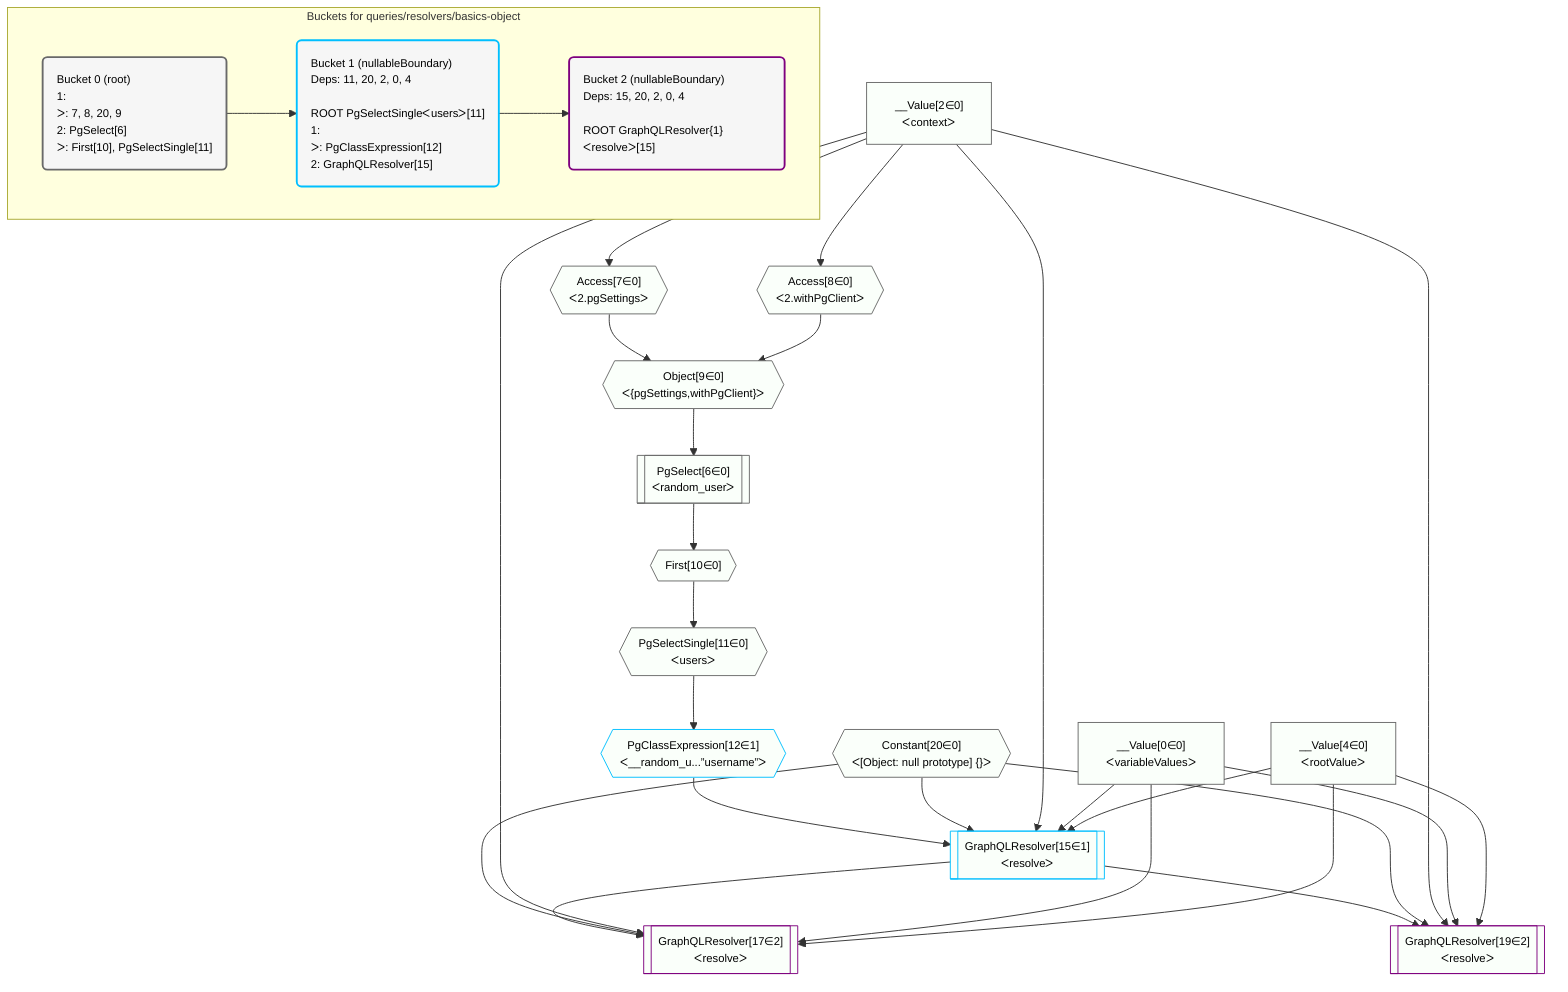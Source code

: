 %%{init: {'themeVariables': { 'fontSize': '12px'}}}%%
graph TD
    classDef path fill:#eee,stroke:#000,color:#000
    classDef plan fill:#fff,stroke-width:1px,color:#000
    classDef itemplan fill:#fff,stroke-width:2px,color:#000
    classDef unbatchedplan fill:#dff,stroke-width:1px,color:#000
    classDef sideeffectplan fill:#fcc,stroke-width:2px,color:#000
    classDef bucket fill:#f6f6f6,color:#000,stroke-width:2px,text-align:left


    %% plan dependencies
    Object9{{"Object[9∈0]<br />ᐸ{pgSettings,withPgClient}ᐳ"}}:::plan
    Access7{{"Access[7∈0]<br />ᐸ2.pgSettingsᐳ"}}:::plan
    Access8{{"Access[8∈0]<br />ᐸ2.withPgClientᐳ"}}:::plan
    Access7 & Access8 --> Object9
    PgSelect6[["PgSelect[6∈0]<br />ᐸrandom_userᐳ"]]:::plan
    Object9 --> PgSelect6
    __Value2["__Value[2∈0]<br />ᐸcontextᐳ"]:::plan
    __Value2 --> Access7
    __Value2 --> Access8
    First10{{"First[10∈0]"}}:::plan
    PgSelect6 --> First10
    PgSelectSingle11{{"PgSelectSingle[11∈0]<br />ᐸusersᐳ"}}:::plan
    First10 --> PgSelectSingle11
    __Value0["__Value[0∈0]<br />ᐸvariableValuesᐳ"]:::plan
    __Value4["__Value[4∈0]<br />ᐸrootValueᐳ"]:::plan
    Constant20{{"Constant[20∈0]<br />ᐸ[Object: null prototype] {}ᐳ"}}:::plan
    GraphQLResolver15[["GraphQLResolver[15∈1]<br />ᐸresolveᐳ"]]:::unbatchedplan
    PgClassExpression12{{"PgClassExpression[12∈1]<br />ᐸ__random_u...”username”ᐳ"}}:::plan
    PgClassExpression12 & Constant20 & __Value2 & __Value0 & __Value4 --> GraphQLResolver15
    PgSelectSingle11 --> PgClassExpression12
    GraphQLResolver17[["GraphQLResolver[17∈2]<br />ᐸresolveᐳ"]]:::unbatchedplan
    GraphQLResolver15 & Constant20 & __Value2 & __Value0 & __Value4 --> GraphQLResolver17
    GraphQLResolver19[["GraphQLResolver[19∈2]<br />ᐸresolveᐳ"]]:::unbatchedplan
    GraphQLResolver15 & Constant20 & __Value2 & __Value0 & __Value4 --> GraphQLResolver19

    %% define steps

    subgraph "Buckets for queries/resolvers/basics-object"
    Bucket0("Bucket 0 (root)<br />1: <br />ᐳ: 7, 8, 20, 9<br />2: PgSelect[6]<br />ᐳ: First[10], PgSelectSingle[11]"):::bucket
    classDef bucket0 stroke:#696969
    class Bucket0,__Value0,__Value2,__Value4,PgSelect6,Access7,Access8,Object9,First10,PgSelectSingle11,Constant20 bucket0
    Bucket1("Bucket 1 (nullableBoundary)<br />Deps: 11, 20, 2, 0, 4<br /><br />ROOT PgSelectSingleᐸusersᐳ[11]<br />1: <br />ᐳ: PgClassExpression[12]<br />2: GraphQLResolver[15]"):::bucket
    classDef bucket1 stroke:#00bfff
    class Bucket1,PgClassExpression12,GraphQLResolver15 bucket1
    Bucket2("Bucket 2 (nullableBoundary)<br />Deps: 15, 20, 2, 0, 4<br /><br />ROOT GraphQLResolver{1}ᐸresolveᐳ[15]"):::bucket
    classDef bucket2 stroke:#7f007f
    class Bucket2,GraphQLResolver17,GraphQLResolver19 bucket2
    Bucket0 --> Bucket1
    Bucket1 --> Bucket2
    classDef unary fill:#fafffa,borderWidth:8px
    class Object9,PgSelect6,Access7,Access8,First10,PgSelectSingle11,__Value0,__Value2,__Value4,Constant20,GraphQLResolver15,PgClassExpression12,GraphQLResolver17,GraphQLResolver19 unary
    end